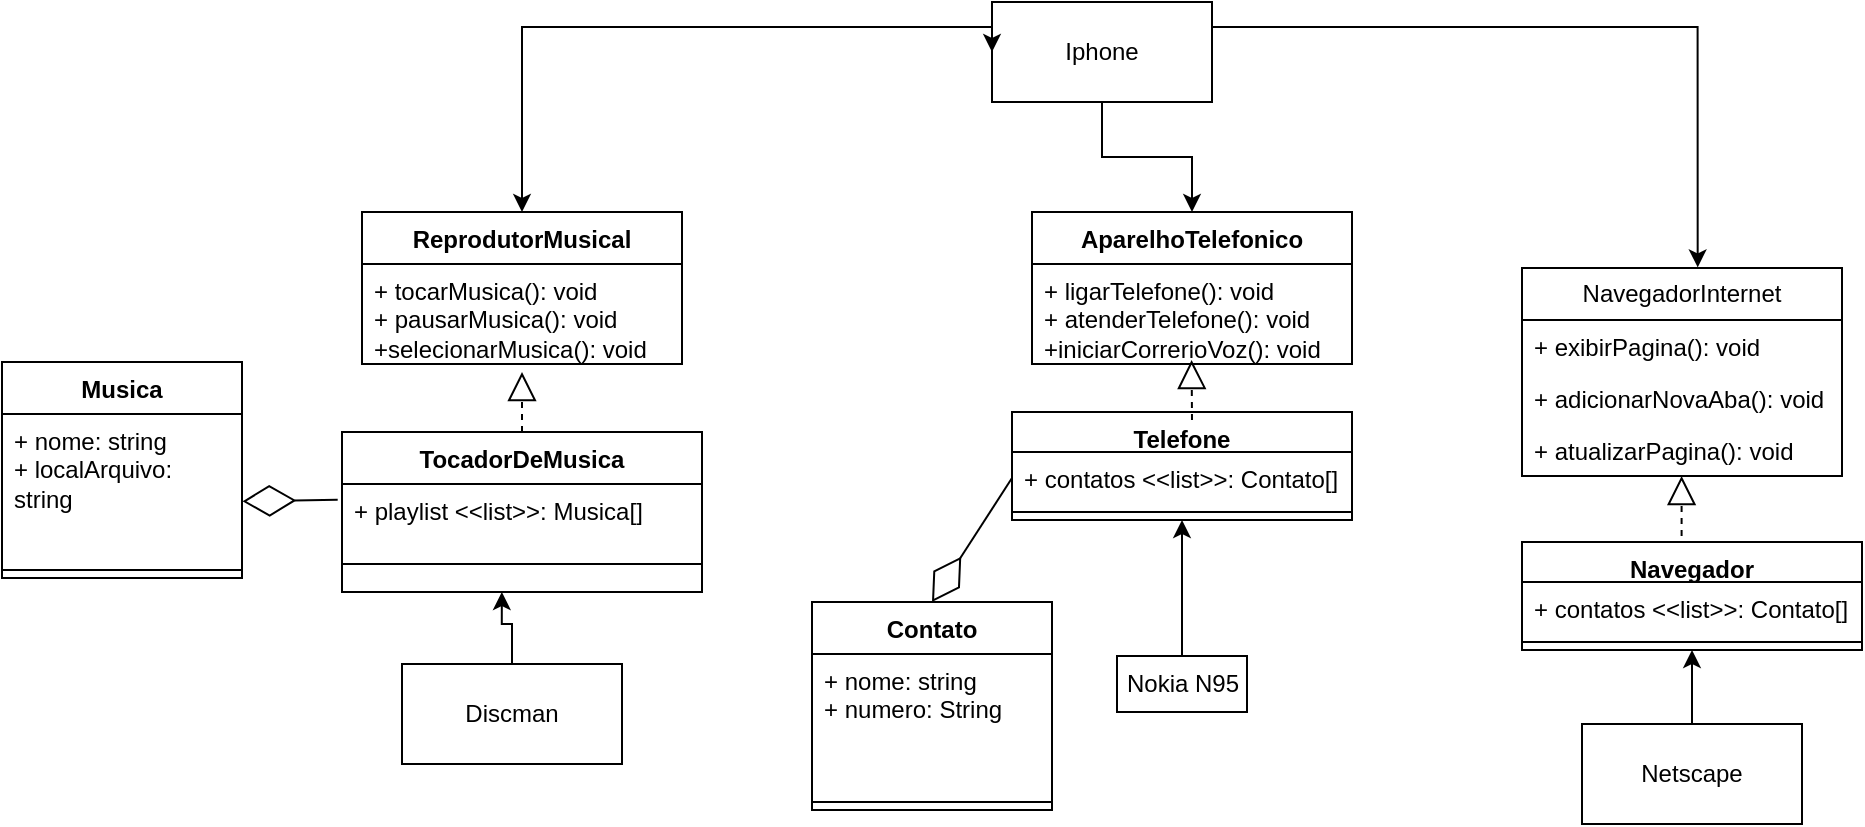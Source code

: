 <mxfile version="21.6.9" type="device">
  <diagram name="Page-1" id="7gz8fUo5jUYRIZSbD2MM">
    <mxGraphModel dx="1453" dy="308" grid="1" gridSize="10" guides="1" tooltips="1" connect="1" arrows="1" fold="1" page="1" pageScale="1" pageWidth="850" pageHeight="1100" math="0" shadow="0">
      <root>
        <mxCell id="0" />
        <mxCell id="1" parent="0" />
        <mxCell id="Y1U6jalpurQT4rHBl8ot-18" style="edgeStyle=orthogonalEdgeStyle;rounded=0;orthogonalLoop=1;jettySize=auto;html=1;exitX=0;exitY=0.25;exitDx=0;exitDy=0;" edge="1" parent="1" source="Y1U6jalpurQT4rHBl8ot-2" target="Y1U6jalpurQT4rHBl8ot-4">
          <mxGeometry relative="1" as="geometry" />
        </mxCell>
        <mxCell id="Y1U6jalpurQT4rHBl8ot-19" style="edgeStyle=orthogonalEdgeStyle;rounded=0;orthogonalLoop=1;jettySize=auto;html=1;exitX=0.5;exitY=1;exitDx=0;exitDy=0;entryX=0.5;entryY=0;entryDx=0;entryDy=0;" edge="1" parent="1" source="Y1U6jalpurQT4rHBl8ot-2" target="Y1U6jalpurQT4rHBl8ot-8">
          <mxGeometry relative="1" as="geometry" />
        </mxCell>
        <mxCell id="Y1U6jalpurQT4rHBl8ot-21" style="edgeStyle=orthogonalEdgeStyle;rounded=0;orthogonalLoop=1;jettySize=auto;html=1;exitX=1;exitY=0.25;exitDx=0;exitDy=0;entryX=0.549;entryY=-0.003;entryDx=0;entryDy=0;entryPerimeter=0;" edge="1" parent="1" source="Y1U6jalpurQT4rHBl8ot-2" target="Y1U6jalpurQT4rHBl8ot-13">
          <mxGeometry relative="1" as="geometry" />
        </mxCell>
        <mxCell id="Y1U6jalpurQT4rHBl8ot-2" value="Iphone" style="html=1;whiteSpace=wrap;" vertex="1" parent="1">
          <mxGeometry x="415" y="60" width="110" height="50" as="geometry" />
        </mxCell>
        <mxCell id="Y1U6jalpurQT4rHBl8ot-4" value="ReprodutorMusical" style="swimlane;fontStyle=1;align=center;verticalAlign=top;childLayout=stackLayout;horizontal=1;startSize=26;horizontalStack=0;resizeParent=1;resizeParentMax=0;resizeLast=0;collapsible=1;marginBottom=0;whiteSpace=wrap;html=1;" vertex="1" parent="1">
          <mxGeometry x="100" y="165" width="160" height="76" as="geometry" />
        </mxCell>
        <mxCell id="Y1U6jalpurQT4rHBl8ot-7" value="+ tocarMusica(): void&lt;br&gt;+ pausarMusica(): void&lt;br&gt;+selecionarMusica(): void" style="text;strokeColor=none;fillColor=none;align=left;verticalAlign=top;spacingLeft=4;spacingRight=4;overflow=hidden;rotatable=0;points=[[0,0.5],[1,0.5]];portConstraint=eastwest;whiteSpace=wrap;html=1;" vertex="1" parent="Y1U6jalpurQT4rHBl8ot-4">
          <mxGeometry y="26" width="160" height="50" as="geometry" />
        </mxCell>
        <mxCell id="Y1U6jalpurQT4rHBl8ot-8" value="AparelhoTelefonico" style="swimlane;fontStyle=1;align=center;verticalAlign=top;childLayout=stackLayout;horizontal=1;startSize=26;horizontalStack=0;resizeParent=1;resizeParentMax=0;resizeLast=0;collapsible=1;marginBottom=0;whiteSpace=wrap;html=1;" vertex="1" parent="1">
          <mxGeometry x="435" y="165" width="160" height="76" as="geometry" />
        </mxCell>
        <mxCell id="Y1U6jalpurQT4rHBl8ot-11" value="+ ligarTelefone(): void&lt;br&gt;+ atenderTelefone(): void&lt;br&gt;+iniciarCorrerioVoz(): void" style="text;strokeColor=none;fillColor=none;align=left;verticalAlign=top;spacingLeft=4;spacingRight=4;overflow=hidden;rotatable=0;points=[[0,0.5],[1,0.5]];portConstraint=eastwest;whiteSpace=wrap;html=1;" vertex="1" parent="Y1U6jalpurQT4rHBl8ot-8">
          <mxGeometry y="26" width="160" height="50" as="geometry" />
        </mxCell>
        <mxCell id="Y1U6jalpurQT4rHBl8ot-13" value="NavegadorInternet" style="swimlane;fontStyle=0;childLayout=stackLayout;horizontal=1;startSize=26;fillColor=none;horizontalStack=0;resizeParent=1;resizeParentMax=0;resizeLast=0;collapsible=1;marginBottom=0;whiteSpace=wrap;html=1;" vertex="1" parent="1">
          <mxGeometry x="680" y="193" width="160" height="104" as="geometry" />
        </mxCell>
        <mxCell id="Y1U6jalpurQT4rHBl8ot-14" value="+ exibirPagina(): void" style="text;strokeColor=none;fillColor=none;align=left;verticalAlign=top;spacingLeft=4;spacingRight=4;overflow=hidden;rotatable=0;points=[[0,0.5],[1,0.5]];portConstraint=eastwest;whiteSpace=wrap;html=1;" vertex="1" parent="Y1U6jalpurQT4rHBl8ot-13">
          <mxGeometry y="26" width="160" height="26" as="geometry" />
        </mxCell>
        <mxCell id="Y1U6jalpurQT4rHBl8ot-15" value="+&amp;nbsp;adicionarNovaAba(): void" style="text;strokeColor=none;fillColor=none;align=left;verticalAlign=top;spacingLeft=4;spacingRight=4;overflow=hidden;rotatable=0;points=[[0,0.5],[1,0.5]];portConstraint=eastwest;whiteSpace=wrap;html=1;" vertex="1" parent="Y1U6jalpurQT4rHBl8ot-13">
          <mxGeometry y="52" width="160" height="26" as="geometry" />
        </mxCell>
        <mxCell id="Y1U6jalpurQT4rHBl8ot-16" value="+&amp;nbsp;atualizarPagina(): void" style="text;strokeColor=none;fillColor=none;align=left;verticalAlign=top;spacingLeft=4;spacingRight=4;overflow=hidden;rotatable=0;points=[[0,0.5],[1,0.5]];portConstraint=eastwest;whiteSpace=wrap;html=1;" vertex="1" parent="Y1U6jalpurQT4rHBl8ot-13">
          <mxGeometry y="78" width="160" height="26" as="geometry" />
        </mxCell>
        <mxCell id="Y1U6jalpurQT4rHBl8ot-20" style="edgeStyle=orthogonalEdgeStyle;rounded=0;orthogonalLoop=1;jettySize=auto;html=1;exitX=0;exitY=0.25;exitDx=0;exitDy=0;entryX=0;entryY=0.5;entryDx=0;entryDy=0;" edge="1" parent="1" source="Y1U6jalpurQT4rHBl8ot-2" target="Y1U6jalpurQT4rHBl8ot-2">
          <mxGeometry relative="1" as="geometry" />
        </mxCell>
        <mxCell id="Y1U6jalpurQT4rHBl8ot-25" value="" style="ellipse;whiteSpace=wrap;html=1;align=center;aspect=fixed;fillColor=none;strokeColor=none;resizable=0;perimeter=centerPerimeter;rotatable=0;allowArrows=0;points=[];outlineConnect=1;" vertex="1" parent="1">
          <mxGeometry x="425" y="175" width="10" height="10" as="geometry" />
        </mxCell>
        <mxCell id="Y1U6jalpurQT4rHBl8ot-30" value="TocadorDeMusica" style="swimlane;fontStyle=1;align=center;verticalAlign=top;childLayout=stackLayout;horizontal=1;startSize=26;horizontalStack=0;resizeParent=1;resizeParentMax=0;resizeLast=0;collapsible=1;marginBottom=0;whiteSpace=wrap;html=1;" vertex="1" parent="1">
          <mxGeometry x="90" y="275" width="180" height="80" as="geometry" />
        </mxCell>
        <mxCell id="Y1U6jalpurQT4rHBl8ot-31" value="+ playlist &amp;lt;&amp;lt;list&amp;gt;&amp;gt;: Musica[]&amp;nbsp;" style="text;strokeColor=none;fillColor=none;align=left;verticalAlign=top;spacingLeft=4;spacingRight=4;overflow=hidden;rotatable=0;points=[[0,0.5],[1,0.5]];portConstraint=eastwest;whiteSpace=wrap;html=1;" vertex="1" parent="Y1U6jalpurQT4rHBl8ot-30">
          <mxGeometry y="26" width="180" height="26" as="geometry" />
        </mxCell>
        <mxCell id="Y1U6jalpurQT4rHBl8ot-32" value="" style="line;strokeWidth=1;fillColor=none;align=left;verticalAlign=middle;spacingTop=-1;spacingLeft=3;spacingRight=3;rotatable=0;labelPosition=right;points=[];portConstraint=eastwest;strokeColor=inherit;" vertex="1" parent="Y1U6jalpurQT4rHBl8ot-30">
          <mxGeometry y="52" width="180" height="28" as="geometry" />
        </mxCell>
        <mxCell id="Y1U6jalpurQT4rHBl8ot-34" value="Telefone" style="swimlane;fontStyle=1;align=center;verticalAlign=top;childLayout=stackLayout;horizontal=1;startSize=20;horizontalStack=0;resizeParent=1;resizeParentMax=0;resizeLast=0;collapsible=1;marginBottom=0;whiteSpace=wrap;html=1;" vertex="1" parent="1">
          <mxGeometry x="425" y="265" width="170" height="54" as="geometry" />
        </mxCell>
        <mxCell id="Y1U6jalpurQT4rHBl8ot-35" value="+ contatos &amp;lt;&amp;lt;list&amp;gt;&amp;gt;: Contato[]" style="text;strokeColor=none;fillColor=none;align=left;verticalAlign=top;spacingLeft=4;spacingRight=4;overflow=hidden;rotatable=0;points=[[0,0.5],[1,0.5]];portConstraint=eastwest;whiteSpace=wrap;html=1;" vertex="1" parent="Y1U6jalpurQT4rHBl8ot-34">
          <mxGeometry y="20" width="170" height="26" as="geometry" />
        </mxCell>
        <mxCell id="Y1U6jalpurQT4rHBl8ot-36" value="" style="line;strokeWidth=1;fillColor=none;align=left;verticalAlign=middle;spacingTop=-1;spacingLeft=3;spacingRight=3;rotatable=0;labelPosition=right;points=[];portConstraint=eastwest;strokeColor=inherit;" vertex="1" parent="Y1U6jalpurQT4rHBl8ot-34">
          <mxGeometry y="46" width="170" height="8" as="geometry" />
        </mxCell>
        <mxCell id="Y1U6jalpurQT4rHBl8ot-43" value="" style="ellipse;whiteSpace=wrap;html=1;align=center;aspect=fixed;fillColor=none;strokeColor=none;resizable=0;perimeter=centerPerimeter;rotatable=0;allowArrows=0;points=[];outlineConnect=1;" vertex="1" parent="1">
          <mxGeometry x="605" y="295" width="10" height="10" as="geometry" />
        </mxCell>
        <mxCell id="Y1U6jalpurQT4rHBl8ot-47" value="" style="endArrow=block;dashed=1;endFill=0;endSize=12;html=1;rounded=0;exitX=0.5;exitY=0;exitDx=0;exitDy=0;" edge="1" parent="1" source="Y1U6jalpurQT4rHBl8ot-30">
          <mxGeometry width="160" relative="1" as="geometry">
            <mxPoint x="140" y="264" as="sourcePoint" />
            <mxPoint x="180" y="245" as="targetPoint" />
          </mxGeometry>
        </mxCell>
        <mxCell id="Y1U6jalpurQT4rHBl8ot-48" value="" style="endArrow=block;dashed=1;endFill=0;endSize=12;html=1;rounded=0;" edge="1" parent="1">
          <mxGeometry width="160" relative="1" as="geometry">
            <mxPoint x="515" y="269" as="sourcePoint" />
            <mxPoint x="514.8" y="239" as="targetPoint" />
          </mxGeometry>
        </mxCell>
        <mxCell id="Y1U6jalpurQT4rHBl8ot-49" value="" style="endArrow=block;dashed=1;endFill=0;endSize=12;html=1;rounded=0;exitX=0.5;exitY=0;exitDx=0;exitDy=0;" edge="1" parent="1">
          <mxGeometry width="160" relative="1" as="geometry">
            <mxPoint x="759.8" y="327" as="sourcePoint" />
            <mxPoint x="759.8" y="297" as="targetPoint" />
          </mxGeometry>
        </mxCell>
        <mxCell id="Y1U6jalpurQT4rHBl8ot-50" value="Musica" style="swimlane;fontStyle=1;align=center;verticalAlign=top;childLayout=stackLayout;horizontal=1;startSize=26;horizontalStack=0;resizeParent=1;resizeParentMax=0;resizeLast=0;collapsible=1;marginBottom=0;whiteSpace=wrap;html=1;" vertex="1" parent="1">
          <mxGeometry x="-80" y="240" width="120" height="108" as="geometry" />
        </mxCell>
        <mxCell id="Y1U6jalpurQT4rHBl8ot-51" value="+ nome: string&lt;br&gt;+ localArquivo: string" style="text;strokeColor=none;fillColor=none;align=left;verticalAlign=top;spacingLeft=4;spacingRight=4;overflow=hidden;rotatable=0;points=[[0,0.5],[1,0.5]];portConstraint=eastwest;whiteSpace=wrap;html=1;" vertex="1" parent="Y1U6jalpurQT4rHBl8ot-50">
          <mxGeometry y="26" width="120" height="74" as="geometry" />
        </mxCell>
        <mxCell id="Y1U6jalpurQT4rHBl8ot-52" value="" style="line;strokeWidth=1;fillColor=none;align=left;verticalAlign=middle;spacingTop=-1;spacingLeft=3;spacingRight=3;rotatable=0;labelPosition=right;points=[];portConstraint=eastwest;strokeColor=inherit;" vertex="1" parent="Y1U6jalpurQT4rHBl8ot-50">
          <mxGeometry y="100" width="120" height="8" as="geometry" />
        </mxCell>
        <mxCell id="Y1U6jalpurQT4rHBl8ot-57" style="edgeStyle=orthogonalEdgeStyle;rounded=0;orthogonalLoop=1;jettySize=auto;html=1;entryX=0.444;entryY=1;entryDx=0;entryDy=0;entryPerimeter=0;" edge="1" parent="1" source="Y1U6jalpurQT4rHBl8ot-54" target="Y1U6jalpurQT4rHBl8ot-32">
          <mxGeometry relative="1" as="geometry" />
        </mxCell>
        <mxCell id="Y1U6jalpurQT4rHBl8ot-54" value="Discman" style="html=1;whiteSpace=wrap;" vertex="1" parent="1">
          <mxGeometry x="120" y="391" width="110" height="50" as="geometry" />
        </mxCell>
        <mxCell id="Y1U6jalpurQT4rHBl8ot-58" value="" style="endArrow=diamondThin;endFill=0;endSize=24;html=1;rounded=0;entryX=1.002;entryY=0.59;entryDx=0;entryDy=0;entryPerimeter=0;exitX=-0.012;exitY=0.301;exitDx=0;exitDy=0;exitPerimeter=0;" edge="1" parent="1" source="Y1U6jalpurQT4rHBl8ot-31" target="Y1U6jalpurQT4rHBl8ot-51">
          <mxGeometry width="160" relative="1" as="geometry">
            <mxPoint x="210" y="360" as="sourcePoint" />
            <mxPoint x="370" y="360" as="targetPoint" />
          </mxGeometry>
        </mxCell>
        <mxCell id="Y1U6jalpurQT4rHBl8ot-59" value="Contato" style="swimlane;fontStyle=1;align=center;verticalAlign=top;childLayout=stackLayout;horizontal=1;startSize=26;horizontalStack=0;resizeParent=1;resizeParentMax=0;resizeLast=0;collapsible=1;marginBottom=0;whiteSpace=wrap;html=1;" vertex="1" parent="1">
          <mxGeometry x="325" y="360" width="120" height="104" as="geometry" />
        </mxCell>
        <mxCell id="Y1U6jalpurQT4rHBl8ot-60" value="+ nome: string&lt;br&gt;+ numero: String" style="text;strokeColor=none;fillColor=none;align=left;verticalAlign=top;spacingLeft=4;spacingRight=4;overflow=hidden;rotatable=0;points=[[0,0.5],[1,0.5]];portConstraint=eastwest;whiteSpace=wrap;html=1;" vertex="1" parent="Y1U6jalpurQT4rHBl8ot-59">
          <mxGeometry y="26" width="120" height="70" as="geometry" />
        </mxCell>
        <mxCell id="Y1U6jalpurQT4rHBl8ot-61" value="" style="line;strokeWidth=1;fillColor=none;align=left;verticalAlign=middle;spacingTop=-1;spacingLeft=3;spacingRight=3;rotatable=0;labelPosition=right;points=[];portConstraint=eastwest;strokeColor=inherit;" vertex="1" parent="Y1U6jalpurQT4rHBl8ot-59">
          <mxGeometry y="96" width="120" height="8" as="geometry" />
        </mxCell>
        <mxCell id="Y1U6jalpurQT4rHBl8ot-64" value="" style="endArrow=diamondThin;endFill=0;endSize=24;html=1;rounded=0;entryX=0.5;entryY=0;entryDx=0;entryDy=0;exitX=0;exitY=0.5;exitDx=0;exitDy=0;" edge="1" parent="1" source="Y1U6jalpurQT4rHBl8ot-35" target="Y1U6jalpurQT4rHBl8ot-59">
          <mxGeometry width="160" relative="1" as="geometry">
            <mxPoint x="483" y="355" as="sourcePoint" />
            <mxPoint x="415" y="391" as="targetPoint" />
          </mxGeometry>
        </mxCell>
        <mxCell id="Y1U6jalpurQT4rHBl8ot-72" style="edgeStyle=orthogonalEdgeStyle;rounded=0;orthogonalLoop=1;jettySize=auto;html=1;entryX=0.5;entryY=1;entryDx=0;entryDy=0;" edge="1" parent="1" source="Y1U6jalpurQT4rHBl8ot-65" target="Y1U6jalpurQT4rHBl8ot-68">
          <mxGeometry relative="1" as="geometry" />
        </mxCell>
        <mxCell id="Y1U6jalpurQT4rHBl8ot-65" value="Netscape" style="html=1;whiteSpace=wrap;" vertex="1" parent="1">
          <mxGeometry x="710" y="421" width="110" height="50" as="geometry" />
        </mxCell>
        <mxCell id="Y1U6jalpurQT4rHBl8ot-67" style="edgeStyle=orthogonalEdgeStyle;rounded=0;orthogonalLoop=1;jettySize=auto;html=1;entryX=0.5;entryY=1;entryDx=0;entryDy=0;" edge="1" parent="1" source="Y1U6jalpurQT4rHBl8ot-66" target="Y1U6jalpurQT4rHBl8ot-34">
          <mxGeometry relative="1" as="geometry" />
        </mxCell>
        <mxCell id="Y1U6jalpurQT4rHBl8ot-66" value="Nokia N95" style="html=1;whiteSpace=wrap;" vertex="1" parent="1">
          <mxGeometry x="477.5" y="387" width="65" height="28" as="geometry" />
        </mxCell>
        <mxCell id="Y1U6jalpurQT4rHBl8ot-68" value="Navegador" style="swimlane;fontStyle=1;align=center;verticalAlign=top;childLayout=stackLayout;horizontal=1;startSize=20;horizontalStack=0;resizeParent=1;resizeParentMax=0;resizeLast=0;collapsible=1;marginBottom=0;whiteSpace=wrap;html=1;" vertex="1" parent="1">
          <mxGeometry x="680" y="330" width="170" height="54" as="geometry" />
        </mxCell>
        <mxCell id="Y1U6jalpurQT4rHBl8ot-69" value="+ contatos &amp;lt;&amp;lt;list&amp;gt;&amp;gt;: Contato[]" style="text;strokeColor=none;fillColor=none;align=left;verticalAlign=top;spacingLeft=4;spacingRight=4;overflow=hidden;rotatable=0;points=[[0,0.5],[1,0.5]];portConstraint=eastwest;whiteSpace=wrap;html=1;" vertex="1" parent="Y1U6jalpurQT4rHBl8ot-68">
          <mxGeometry y="20" width="170" height="26" as="geometry" />
        </mxCell>
        <mxCell id="Y1U6jalpurQT4rHBl8ot-70" value="" style="line;strokeWidth=1;fillColor=none;align=left;verticalAlign=middle;spacingTop=-1;spacingLeft=3;spacingRight=3;rotatable=0;labelPosition=right;points=[];portConstraint=eastwest;strokeColor=inherit;" vertex="1" parent="Y1U6jalpurQT4rHBl8ot-68">
          <mxGeometry y="46" width="170" height="8" as="geometry" />
        </mxCell>
        <mxCell id="Y1U6jalpurQT4rHBl8ot-71" value="" style="ellipse;whiteSpace=wrap;html=1;align=center;aspect=fixed;fillColor=none;strokeColor=none;resizable=0;perimeter=centerPerimeter;rotatable=0;allowArrows=0;points=[];outlineConnect=1;" vertex="1" parent="1">
          <mxGeometry x="722.5" y="421" width="10" height="10" as="geometry" />
        </mxCell>
      </root>
    </mxGraphModel>
  </diagram>
</mxfile>
